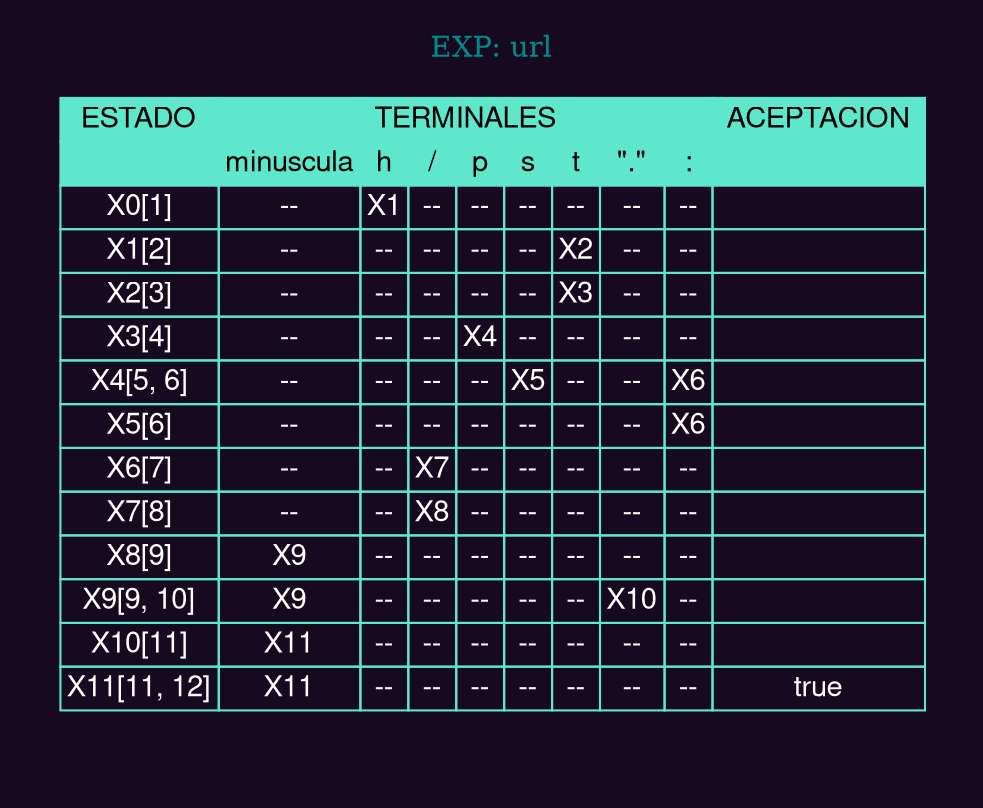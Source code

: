 digraph G {

    fontcolor="cyan4"
    bgcolor="#170920"
    node [fontname="Helvetica,Arial,sans-serif", shape=none, ordering="in"]
    label=" "

    subgraph cluster01{
        color="#170920"
        label="EXP: url"
        n0 [label = <
                <table border="0" cellspacing="0" cellborder="1" color="#5ee7cd">
                    <tr>
                    <td  align="center" bgcolor="#5ee7cd"><font color="black"> ESTADO </font></td>
                    <td  colspan="8" align="center" bgcolor="#5ee7cd"><font color="black"> TERMINALES </font></td>
                    <td  align="center" bgcolor="#5ee7cd"><font color="black"> ACEPTACION </font></td>
                    </tr>
                    <tr>
                    <td  align="center" bgcolor="#5ee7cd"><font color="black">  </font></td>
                    <td  align="center" bgcolor="#5ee7cd"><font color="black">minuscula</font></td>
                    <td  align="center" bgcolor="#5ee7cd"><font color="black">h</font></td>
                    <td  align="center" bgcolor="#5ee7cd"><font color="black">/</font></td>
                    <td  align="center" bgcolor="#5ee7cd"><font color="black">p</font></td>
                    <td  align="center" bgcolor="#5ee7cd"><font color="black">s</font></td>
                    <td  align="center" bgcolor="#5ee7cd"><font color="black">t</font></td>
                    <td  align="center" bgcolor="#5ee7cd"><font color="black">"."</font></td>
                    <td  align="center" bgcolor="#5ee7cd"><font color="black">:</font></td>
                    <td  align="center" bgcolor="#5ee7cd"><font color="black">  </font></td>
                    </tr>
<tr>
                    <td><font color="white" align="center">X0[1]</font></td>
                    <td align="center"><font color="white"> -- </font></td>
                    <td align="center"><font color="white">X1</font></td>
                    <td align="center"><font color="white"> -- </font></td>
                    <td align="center"><font color="white"> -- </font></td>
                    <td align="center"><font color="white"> -- </font></td>
                    <td align="center"><font color="white"> -- </font></td>
                    <td align="center"><font color="white"> -- </font></td>
                    <td align="center"><font color="white"> -- </font></td>
                    <td ><font color="white" align="center"> </font></td>
                    </tr><tr>
                    <td><font color="white" align="center">X1[2]</font></td>
                    <td align="center"><font color="white"> -- </font></td>
                    <td align="center"><font color="white"> -- </font></td>
                    <td align="center"><font color="white"> -- </font></td>
                    <td align="center"><font color="white"> -- </font></td>
                    <td align="center"><font color="white"> -- </font></td>
                    <td align="center"><font color="white">X2</font></td>
                    <td align="center"><font color="white"> -- </font></td>
                    <td align="center"><font color="white"> -- </font></td>
                    <td ><font color="white" align="center"> </font></td>
                    </tr><tr>
                    <td><font color="white" align="center">X2[3]</font></td>
                    <td align="center"><font color="white"> -- </font></td>
                    <td align="center"><font color="white"> -- </font></td>
                    <td align="center"><font color="white"> -- </font></td>
                    <td align="center"><font color="white"> -- </font></td>
                    <td align="center"><font color="white"> -- </font></td>
                    <td align="center"><font color="white">X3</font></td>
                    <td align="center"><font color="white"> -- </font></td>
                    <td align="center"><font color="white"> -- </font></td>
                    <td ><font color="white" align="center"> </font></td>
                    </tr><tr>
                    <td><font color="white" align="center">X3[4]</font></td>
                    <td align="center"><font color="white"> -- </font></td>
                    <td align="center"><font color="white"> -- </font></td>
                    <td align="center"><font color="white"> -- </font></td>
                    <td align="center"><font color="white">X4</font></td>
                    <td align="center"><font color="white"> -- </font></td>
                    <td align="center"><font color="white"> -- </font></td>
                    <td align="center"><font color="white"> -- </font></td>
                    <td align="center"><font color="white"> -- </font></td>
                    <td ><font color="white" align="center"> </font></td>
                    </tr><tr>
                    <td><font color="white" align="center">X4[5, 6]</font></td>
                    <td align="center"><font color="white"> -- </font></td>
                    <td align="center"><font color="white"> -- </font></td>
                    <td align="center"><font color="white"> -- </font></td>
                    <td align="center"><font color="white"> -- </font></td>
                    <td align="center"><font color="white">X5</font></td>
                    <td align="center"><font color="white"> -- </font></td>
                    <td align="center"><font color="white"> -- </font></td>
                    <td align="center"><font color="white">X6</font></td>
                    <td ><font color="white" align="center"> </font></td>
                    </tr><tr>
                    <td><font color="white" align="center">X5[6]</font></td>
                    <td align="center"><font color="white"> -- </font></td>
                    <td align="center"><font color="white"> -- </font></td>
                    <td align="center"><font color="white"> -- </font></td>
                    <td align="center"><font color="white"> -- </font></td>
                    <td align="center"><font color="white"> -- </font></td>
                    <td align="center"><font color="white"> -- </font></td>
                    <td align="center"><font color="white"> -- </font></td>
                    <td align="center"><font color="white">X6</font></td>
                    <td ><font color="white" align="center"> </font></td>
                    </tr><tr>
                    <td><font color="white" align="center">X6[7]</font></td>
                    <td align="center"><font color="white"> -- </font></td>
                    <td align="center"><font color="white"> -- </font></td>
                    <td align="center"><font color="white">X7</font></td>
                    <td align="center"><font color="white"> -- </font></td>
                    <td align="center"><font color="white"> -- </font></td>
                    <td align="center"><font color="white"> -- </font></td>
                    <td align="center"><font color="white"> -- </font></td>
                    <td align="center"><font color="white"> -- </font></td>
                    <td ><font color="white" align="center"> </font></td>
                    </tr><tr>
                    <td><font color="white" align="center">X7[8]</font></td>
                    <td align="center"><font color="white"> -- </font></td>
                    <td align="center"><font color="white"> -- </font></td>
                    <td align="center"><font color="white">X8</font></td>
                    <td align="center"><font color="white"> -- </font></td>
                    <td align="center"><font color="white"> -- </font></td>
                    <td align="center"><font color="white"> -- </font></td>
                    <td align="center"><font color="white"> -- </font></td>
                    <td align="center"><font color="white"> -- </font></td>
                    <td ><font color="white" align="center"> </font></td>
                    </tr><tr>
                    <td><font color="white" align="center">X8[9]</font></td>
                    <td align="center"><font color="white">X9</font></td>
                    <td align="center"><font color="white"> -- </font></td>
                    <td align="center"><font color="white"> -- </font></td>
                    <td align="center"><font color="white"> -- </font></td>
                    <td align="center"><font color="white"> -- </font></td>
                    <td align="center"><font color="white"> -- </font></td>
                    <td align="center"><font color="white"> -- </font></td>
                    <td align="center"><font color="white"> -- </font></td>
                    <td ><font color="white" align="center"> </font></td>
                    </tr><tr>
                    <td><font color="white" align="center">X9[9, 10]</font></td>
                    <td align="center"><font color="white">X9</font></td>
                    <td align="center"><font color="white"> -- </font></td>
                    <td align="center"><font color="white"> -- </font></td>
                    <td align="center"><font color="white"> -- </font></td>
                    <td align="center"><font color="white"> -- </font></td>
                    <td align="center"><font color="white"> -- </font></td>
                    <td align="center"><font color="white">X10</font></td>
                    <td align="center"><font color="white"> -- </font></td>
                    <td ><font color="white" align="center"> </font></td>
                    </tr><tr>
                    <td><font color="white" align="center">X10[11]</font></td>
                    <td align="center"><font color="white">X11</font></td>
                    <td align="center"><font color="white"> -- </font></td>
                    <td align="center"><font color="white"> -- </font></td>
                    <td align="center"><font color="white"> -- </font></td>
                    <td align="center"><font color="white"> -- </font></td>
                    <td align="center"><font color="white"> -- </font></td>
                    <td align="center"><font color="white"> -- </font></td>
                    <td align="center"><font color="white"> -- </font></td>
                    <td ><font color="white" align="center"> </font></td>
                    </tr><tr>
                    <td><font color="white" align="center">X11[11, 12]</font></td>
                    <td align="center"><font color="white">X11</font></td>
                    <td align="center"><font color="white"> -- </font></td>
                    <td align="center"><font color="white"> -- </font></td>
                    <td align="center"><font color="white"> -- </font></td>
                    <td align="center"><font color="white"> -- </font></td>
                    <td align="center"><font color="white"> -- </font></td>
                    <td align="center"><font color="white"> -- </font></td>
                    <td align="center"><font color="white"> -- </font></td>
                    <td ><font color="white" align="center">true</font></td>
                    </tr>                </table>
        > ] ; 
    }
}
